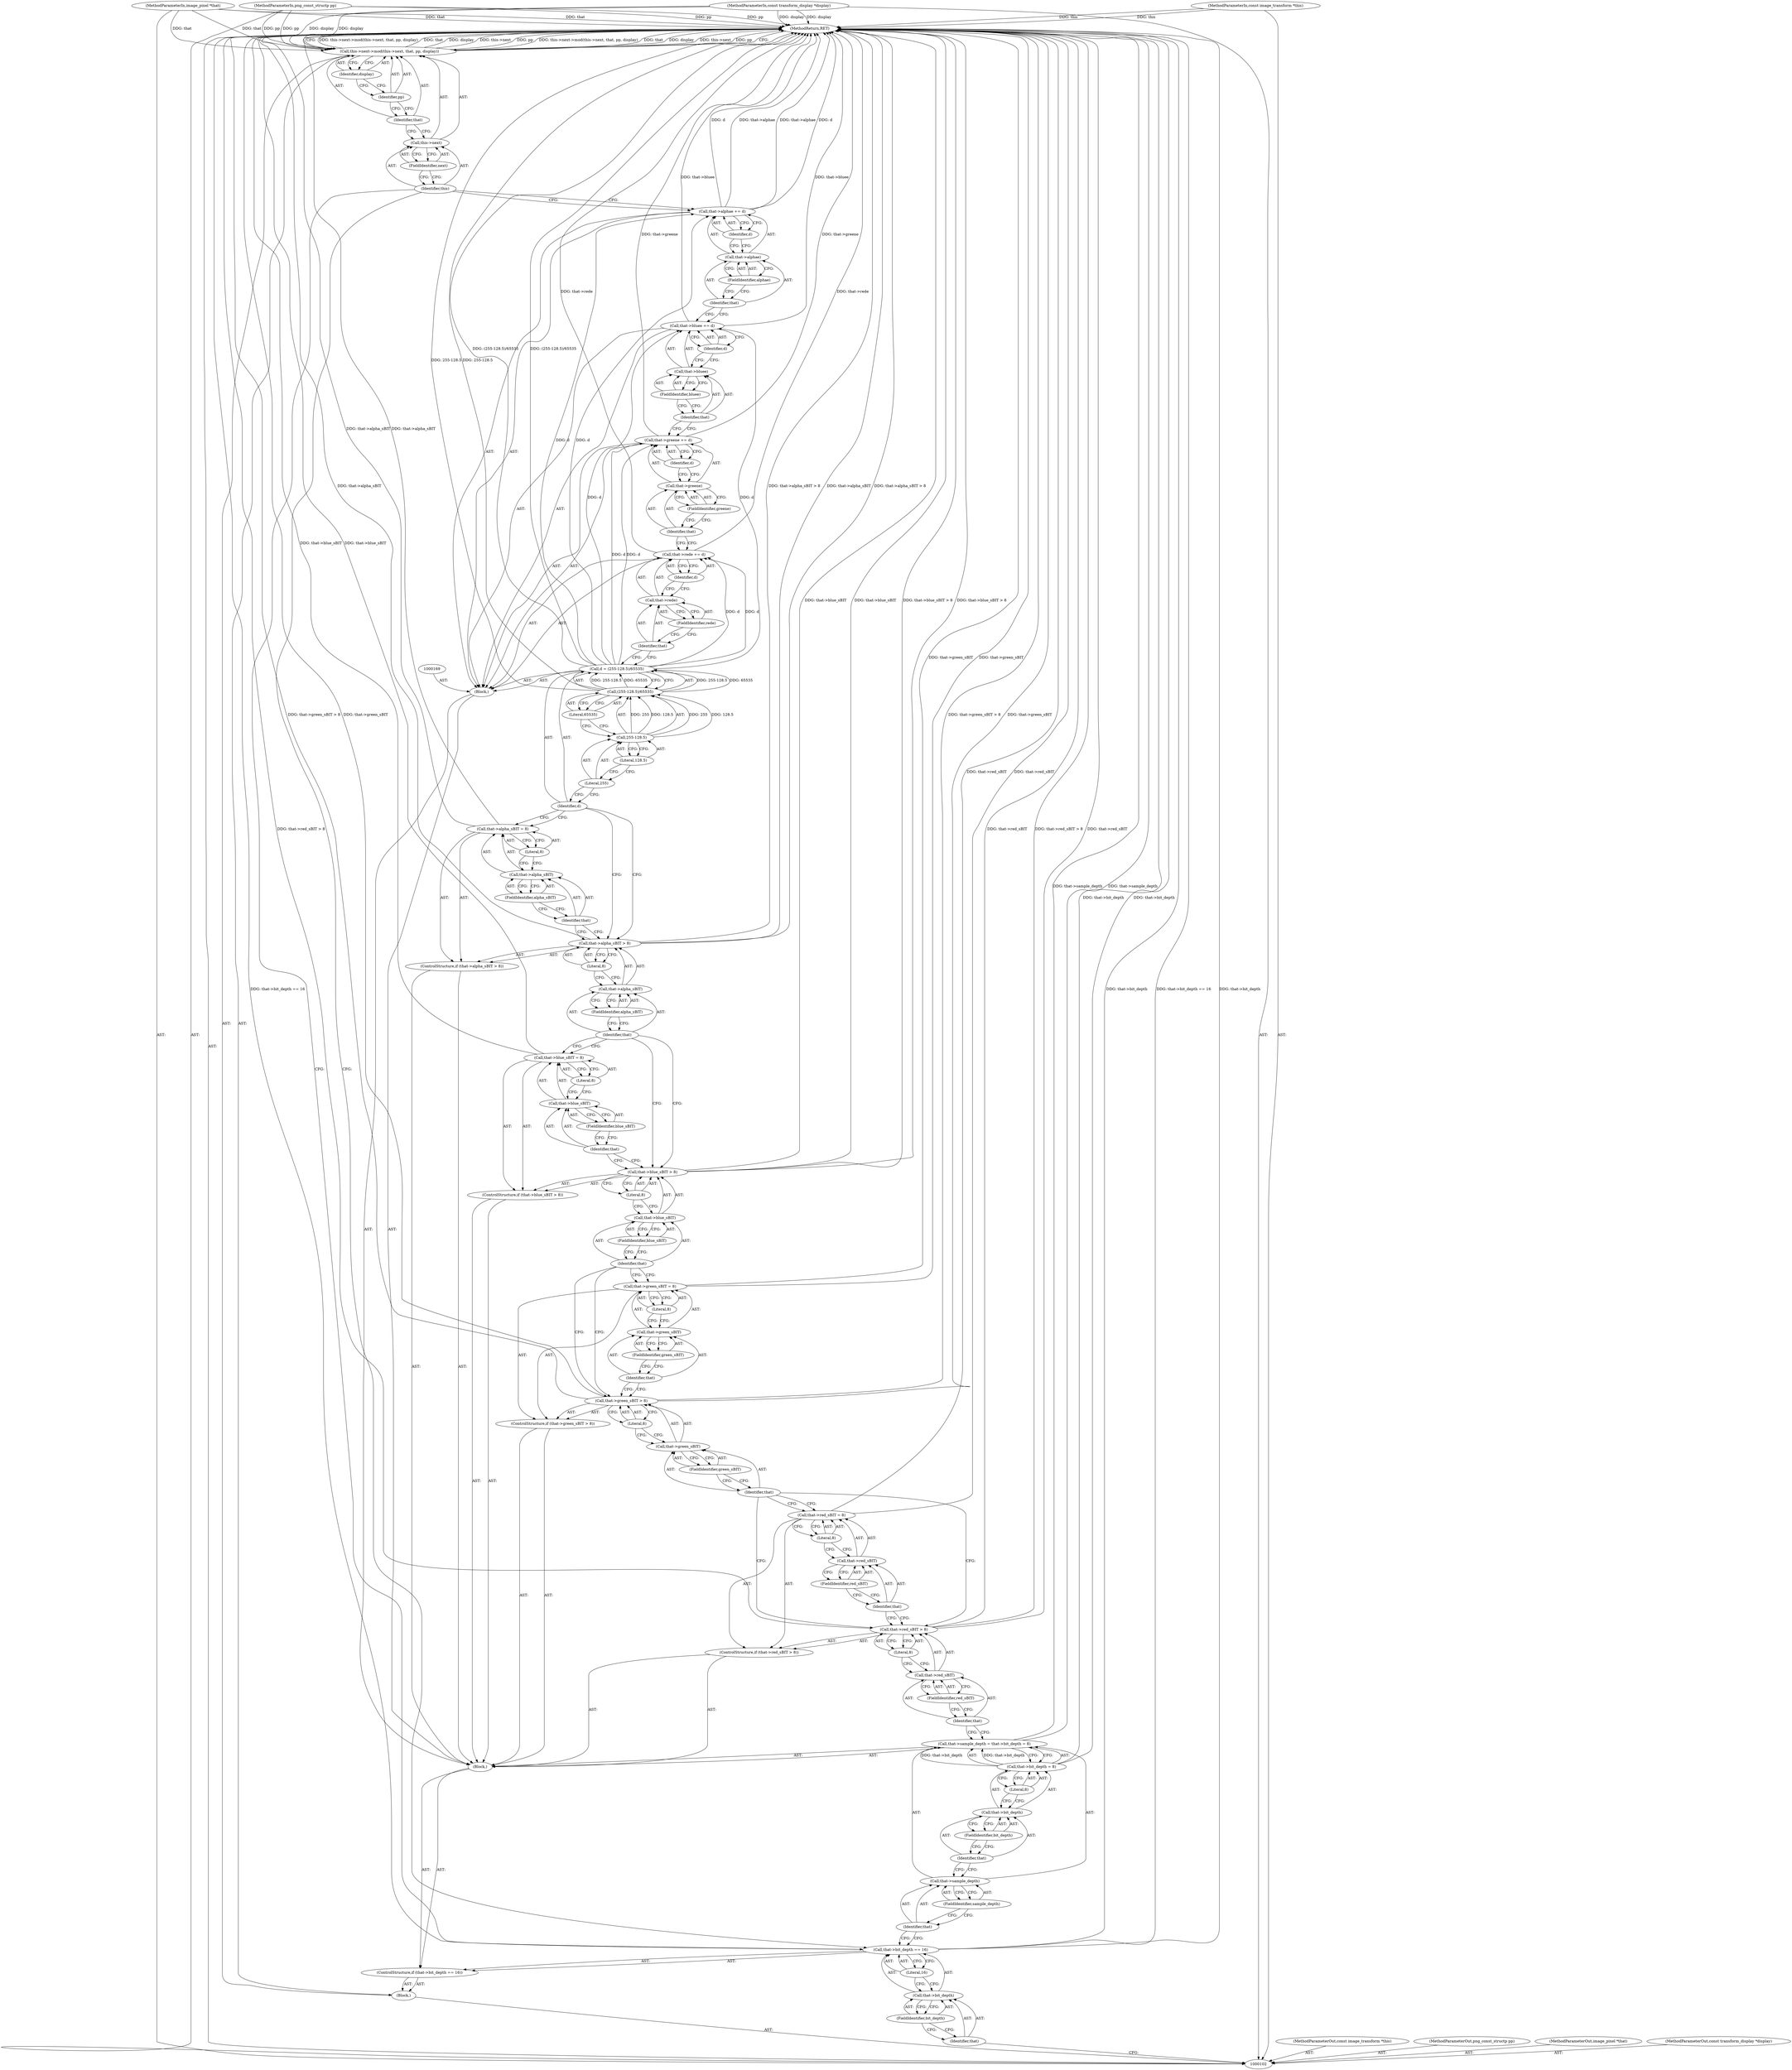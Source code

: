 digraph "0_Android_9d4853418ab2f754c2b63e091c29c5529b8b86ca_83" {
"1000135" [label="(ControlStructure,if (that->green_sBIT > 8))"];
"1000139" [label="(FieldIdentifier,green_sBIT)"];
"1000140" [label="(Literal,8)"];
"1000141" [label="(Call,that->green_sBIT = 8)"];
"1000142" [label="(Call,that->green_sBIT)"];
"1000143" [label="(Identifier,that)"];
"1000144" [label="(FieldIdentifier,green_sBIT)"];
"1000145" [label="(Literal,8)"];
"1000136" [label="(Call,that->green_sBIT > 8)"];
"1000137" [label="(Call,that->green_sBIT)"];
"1000138" [label="(Identifier,that)"];
"1000146" [label="(ControlStructure,if (that->blue_sBIT > 8))"];
"1000150" [label="(FieldIdentifier,blue_sBIT)"];
"1000151" [label="(Literal,8)"];
"1000152" [label="(Call,that->blue_sBIT = 8)"];
"1000153" [label="(Call,that->blue_sBIT)"];
"1000154" [label="(Identifier,that)"];
"1000155" [label="(FieldIdentifier,blue_sBIT)"];
"1000156" [label="(Literal,8)"];
"1000147" [label="(Call,that->blue_sBIT > 8)"];
"1000148" [label="(Call,that->blue_sBIT)"];
"1000149" [label="(Identifier,that)"];
"1000157" [label="(ControlStructure,if (that->alpha_sBIT > 8))"];
"1000161" [label="(FieldIdentifier,alpha_sBIT)"];
"1000162" [label="(Literal,8)"];
"1000163" [label="(Call,that->alpha_sBIT = 8)"];
"1000164" [label="(Call,that->alpha_sBIT)"];
"1000165" [label="(Identifier,that)"];
"1000166" [label="(FieldIdentifier,alpha_sBIT)"];
"1000167" [label="(Literal,8)"];
"1000158" [label="(Call,that->alpha_sBIT > 8)"];
"1000159" [label="(Call,that->alpha_sBIT)"];
"1000160" [label="(Identifier,that)"];
"1000204" [label="(MethodReturn,RET)"];
"1000103" [label="(MethodParameterIn,const image_transform *this)"];
"1000255" [label="(MethodParameterOut,const image_transform *this)"];
"1000105" [label="(MethodParameterIn,png_const_structp pp)"];
"1000257" [label="(MethodParameterOut,png_const_structp pp)"];
"1000104" [label="(MethodParameterIn,image_pixel *that)"];
"1000256" [label="(MethodParameterOut,image_pixel *that)"];
"1000168" [label="(Block,)"];
"1000170" [label="(Call,d = (255-128.5)/65535)"];
"1000171" [label="(Identifier,d)"];
"1000172" [label="(Call,(255-128.5)/65535)"];
"1000173" [label="(Call,255-128.5)"];
"1000174" [label="(Literal,255)"];
"1000175" [label="(Literal,128.5)"];
"1000176" [label="(Literal,65535)"];
"1000177" [label="(Call,that->rede += d)"];
"1000178" [label="(Call,that->rede)"];
"1000179" [label="(Identifier,that)"];
"1000180" [label="(FieldIdentifier,rede)"];
"1000181" [label="(Identifier,d)"];
"1000182" [label="(Call,that->greene += d)"];
"1000183" [label="(Call,that->greene)"];
"1000184" [label="(Identifier,that)"];
"1000185" [label="(FieldIdentifier,greene)"];
"1000186" [label="(Identifier,d)"];
"1000187" [label="(Call,that->bluee += d)"];
"1000188" [label="(Call,that->bluee)"];
"1000189" [label="(Identifier,that)"];
"1000190" [label="(FieldIdentifier,bluee)"];
"1000191" [label="(Identifier,d)"];
"1000192" [label="(Call,that->alphae += d)"];
"1000193" [label="(Call,that->alphae)"];
"1000194" [label="(Identifier,that)"];
"1000195" [label="(FieldIdentifier,alphae)"];
"1000196" [label="(Identifier,d)"];
"1000197" [label="(Call,this->next->mod(this->next, that, pp, display))"];
"1000198" [label="(Call,this->next)"];
"1000199" [label="(Identifier,this)"];
"1000200" [label="(FieldIdentifier,next)"];
"1000201" [label="(Identifier,that)"];
"1000202" [label="(Identifier,pp)"];
"1000203" [label="(Identifier,display)"];
"1000106" [label="(MethodParameterIn,const transform_display *display)"];
"1000258" [label="(MethodParameterOut,const transform_display *display)"];
"1000107" [label="(Block,)"];
"1000112" [label="(FieldIdentifier,bit_depth)"];
"1000113" [label="(Literal,16)"];
"1000108" [label="(ControlStructure,if (that->bit_depth == 16))"];
"1000109" [label="(Call,that->bit_depth == 16)"];
"1000110" [label="(Call,that->bit_depth)"];
"1000111" [label="(Identifier,that)"];
"1000114" [label="(Block,)"];
"1000118" [label="(FieldIdentifier,sample_depth)"];
"1000119" [label="(Call,that->bit_depth = 8)"];
"1000120" [label="(Call,that->bit_depth)"];
"1000121" [label="(Identifier,that)"];
"1000122" [label="(FieldIdentifier,bit_depth)"];
"1000123" [label="(Literal,8)"];
"1000115" [label="(Call,that->sample_depth = that->bit_depth = 8)"];
"1000116" [label="(Call,that->sample_depth)"];
"1000117" [label="(Identifier,that)"];
"1000124" [label="(ControlStructure,if (that->red_sBIT > 8))"];
"1000128" [label="(FieldIdentifier,red_sBIT)"];
"1000129" [label="(Literal,8)"];
"1000130" [label="(Call,that->red_sBIT = 8)"];
"1000131" [label="(Call,that->red_sBIT)"];
"1000132" [label="(Identifier,that)"];
"1000133" [label="(FieldIdentifier,red_sBIT)"];
"1000134" [label="(Literal,8)"];
"1000125" [label="(Call,that->red_sBIT > 8)"];
"1000126" [label="(Call,that->red_sBIT)"];
"1000127" [label="(Identifier,that)"];
"1000135" -> "1000114"  [label="AST: "];
"1000136" -> "1000135"  [label="AST: "];
"1000141" -> "1000135"  [label="AST: "];
"1000139" -> "1000137"  [label="AST: "];
"1000139" -> "1000138"  [label="CFG: "];
"1000137" -> "1000139"  [label="CFG: "];
"1000140" -> "1000136"  [label="AST: "];
"1000140" -> "1000137"  [label="CFG: "];
"1000136" -> "1000140"  [label="CFG: "];
"1000141" -> "1000135"  [label="AST: "];
"1000141" -> "1000145"  [label="CFG: "];
"1000142" -> "1000141"  [label="AST: "];
"1000145" -> "1000141"  [label="AST: "];
"1000149" -> "1000141"  [label="CFG: "];
"1000141" -> "1000204"  [label="DDG: that->green_sBIT"];
"1000142" -> "1000141"  [label="AST: "];
"1000142" -> "1000144"  [label="CFG: "];
"1000143" -> "1000142"  [label="AST: "];
"1000144" -> "1000142"  [label="AST: "];
"1000145" -> "1000142"  [label="CFG: "];
"1000143" -> "1000142"  [label="AST: "];
"1000143" -> "1000136"  [label="CFG: "];
"1000144" -> "1000143"  [label="CFG: "];
"1000144" -> "1000142"  [label="AST: "];
"1000144" -> "1000143"  [label="CFG: "];
"1000142" -> "1000144"  [label="CFG: "];
"1000145" -> "1000141"  [label="AST: "];
"1000145" -> "1000142"  [label="CFG: "];
"1000141" -> "1000145"  [label="CFG: "];
"1000136" -> "1000135"  [label="AST: "];
"1000136" -> "1000140"  [label="CFG: "];
"1000137" -> "1000136"  [label="AST: "];
"1000140" -> "1000136"  [label="AST: "];
"1000143" -> "1000136"  [label="CFG: "];
"1000149" -> "1000136"  [label="CFG: "];
"1000136" -> "1000204"  [label="DDG: that->green_sBIT > 8"];
"1000136" -> "1000204"  [label="DDG: that->green_sBIT"];
"1000137" -> "1000136"  [label="AST: "];
"1000137" -> "1000139"  [label="CFG: "];
"1000138" -> "1000137"  [label="AST: "];
"1000139" -> "1000137"  [label="AST: "];
"1000140" -> "1000137"  [label="CFG: "];
"1000138" -> "1000137"  [label="AST: "];
"1000138" -> "1000130"  [label="CFG: "];
"1000138" -> "1000125"  [label="CFG: "];
"1000139" -> "1000138"  [label="CFG: "];
"1000146" -> "1000114"  [label="AST: "];
"1000147" -> "1000146"  [label="AST: "];
"1000152" -> "1000146"  [label="AST: "];
"1000150" -> "1000148"  [label="AST: "];
"1000150" -> "1000149"  [label="CFG: "];
"1000148" -> "1000150"  [label="CFG: "];
"1000151" -> "1000147"  [label="AST: "];
"1000151" -> "1000148"  [label="CFG: "];
"1000147" -> "1000151"  [label="CFG: "];
"1000152" -> "1000146"  [label="AST: "];
"1000152" -> "1000156"  [label="CFG: "];
"1000153" -> "1000152"  [label="AST: "];
"1000156" -> "1000152"  [label="AST: "];
"1000160" -> "1000152"  [label="CFG: "];
"1000152" -> "1000204"  [label="DDG: that->blue_sBIT"];
"1000153" -> "1000152"  [label="AST: "];
"1000153" -> "1000155"  [label="CFG: "];
"1000154" -> "1000153"  [label="AST: "];
"1000155" -> "1000153"  [label="AST: "];
"1000156" -> "1000153"  [label="CFG: "];
"1000154" -> "1000153"  [label="AST: "];
"1000154" -> "1000147"  [label="CFG: "];
"1000155" -> "1000154"  [label="CFG: "];
"1000155" -> "1000153"  [label="AST: "];
"1000155" -> "1000154"  [label="CFG: "];
"1000153" -> "1000155"  [label="CFG: "];
"1000156" -> "1000152"  [label="AST: "];
"1000156" -> "1000153"  [label="CFG: "];
"1000152" -> "1000156"  [label="CFG: "];
"1000147" -> "1000146"  [label="AST: "];
"1000147" -> "1000151"  [label="CFG: "];
"1000148" -> "1000147"  [label="AST: "];
"1000151" -> "1000147"  [label="AST: "];
"1000154" -> "1000147"  [label="CFG: "];
"1000160" -> "1000147"  [label="CFG: "];
"1000147" -> "1000204"  [label="DDG: that->blue_sBIT"];
"1000147" -> "1000204"  [label="DDG: that->blue_sBIT > 8"];
"1000148" -> "1000147"  [label="AST: "];
"1000148" -> "1000150"  [label="CFG: "];
"1000149" -> "1000148"  [label="AST: "];
"1000150" -> "1000148"  [label="AST: "];
"1000151" -> "1000148"  [label="CFG: "];
"1000149" -> "1000148"  [label="AST: "];
"1000149" -> "1000141"  [label="CFG: "];
"1000149" -> "1000136"  [label="CFG: "];
"1000150" -> "1000149"  [label="CFG: "];
"1000157" -> "1000114"  [label="AST: "];
"1000158" -> "1000157"  [label="AST: "];
"1000163" -> "1000157"  [label="AST: "];
"1000161" -> "1000159"  [label="AST: "];
"1000161" -> "1000160"  [label="CFG: "];
"1000159" -> "1000161"  [label="CFG: "];
"1000162" -> "1000158"  [label="AST: "];
"1000162" -> "1000159"  [label="CFG: "];
"1000158" -> "1000162"  [label="CFG: "];
"1000163" -> "1000157"  [label="AST: "];
"1000163" -> "1000167"  [label="CFG: "];
"1000164" -> "1000163"  [label="AST: "];
"1000167" -> "1000163"  [label="AST: "];
"1000171" -> "1000163"  [label="CFG: "];
"1000163" -> "1000204"  [label="DDG: that->alpha_sBIT"];
"1000164" -> "1000163"  [label="AST: "];
"1000164" -> "1000166"  [label="CFG: "];
"1000165" -> "1000164"  [label="AST: "];
"1000166" -> "1000164"  [label="AST: "];
"1000167" -> "1000164"  [label="CFG: "];
"1000165" -> "1000164"  [label="AST: "];
"1000165" -> "1000158"  [label="CFG: "];
"1000166" -> "1000165"  [label="CFG: "];
"1000166" -> "1000164"  [label="AST: "];
"1000166" -> "1000165"  [label="CFG: "];
"1000164" -> "1000166"  [label="CFG: "];
"1000167" -> "1000163"  [label="AST: "];
"1000167" -> "1000164"  [label="CFG: "];
"1000163" -> "1000167"  [label="CFG: "];
"1000158" -> "1000157"  [label="AST: "];
"1000158" -> "1000162"  [label="CFG: "];
"1000159" -> "1000158"  [label="AST: "];
"1000162" -> "1000158"  [label="AST: "];
"1000165" -> "1000158"  [label="CFG: "];
"1000171" -> "1000158"  [label="CFG: "];
"1000158" -> "1000204"  [label="DDG: that->alpha_sBIT"];
"1000158" -> "1000204"  [label="DDG: that->alpha_sBIT > 8"];
"1000159" -> "1000158"  [label="AST: "];
"1000159" -> "1000161"  [label="CFG: "];
"1000160" -> "1000159"  [label="AST: "];
"1000161" -> "1000159"  [label="AST: "];
"1000162" -> "1000159"  [label="CFG: "];
"1000160" -> "1000159"  [label="AST: "];
"1000160" -> "1000152"  [label="CFG: "];
"1000160" -> "1000147"  [label="CFG: "];
"1000161" -> "1000160"  [label="CFG: "];
"1000204" -> "1000102"  [label="AST: "];
"1000204" -> "1000197"  [label="CFG: "];
"1000104" -> "1000204"  [label="DDG: that"];
"1000105" -> "1000204"  [label="DDG: pp"];
"1000147" -> "1000204"  [label="DDG: that->blue_sBIT"];
"1000147" -> "1000204"  [label="DDG: that->blue_sBIT > 8"];
"1000152" -> "1000204"  [label="DDG: that->blue_sBIT"];
"1000197" -> "1000204"  [label="DDG: this->next->mod(this->next, that, pp, display)"];
"1000197" -> "1000204"  [label="DDG: that"];
"1000197" -> "1000204"  [label="DDG: display"];
"1000197" -> "1000204"  [label="DDG: this->next"];
"1000197" -> "1000204"  [label="DDG: pp"];
"1000136" -> "1000204"  [label="DDG: that->green_sBIT > 8"];
"1000136" -> "1000204"  [label="DDG: that->green_sBIT"];
"1000158" -> "1000204"  [label="DDG: that->alpha_sBIT"];
"1000158" -> "1000204"  [label="DDG: that->alpha_sBIT > 8"];
"1000187" -> "1000204"  [label="DDG: that->bluee"];
"1000177" -> "1000204"  [label="DDG: that->rede"];
"1000163" -> "1000204"  [label="DDG: that->alpha_sBIT"];
"1000125" -> "1000204"  [label="DDG: that->red_sBIT"];
"1000125" -> "1000204"  [label="DDG: that->red_sBIT > 8"];
"1000170" -> "1000204"  [label="DDG: (255-128.5)/65535"];
"1000141" -> "1000204"  [label="DDG: that->green_sBIT"];
"1000103" -> "1000204"  [label="DDG: this"];
"1000192" -> "1000204"  [label="DDG: that->alphae"];
"1000192" -> "1000204"  [label="DDG: d"];
"1000109" -> "1000204"  [label="DDG: that->bit_depth"];
"1000109" -> "1000204"  [label="DDG: that->bit_depth == 16"];
"1000119" -> "1000204"  [label="DDG: that->bit_depth"];
"1000172" -> "1000204"  [label="DDG: 255-128.5"];
"1000115" -> "1000204"  [label="DDG: that->sample_depth"];
"1000182" -> "1000204"  [label="DDG: that->greene"];
"1000106" -> "1000204"  [label="DDG: display"];
"1000130" -> "1000204"  [label="DDG: that->red_sBIT"];
"1000103" -> "1000102"  [label="AST: "];
"1000103" -> "1000204"  [label="DDG: this"];
"1000255" -> "1000102"  [label="AST: "];
"1000105" -> "1000102"  [label="AST: "];
"1000105" -> "1000204"  [label="DDG: pp"];
"1000105" -> "1000197"  [label="DDG: pp"];
"1000257" -> "1000102"  [label="AST: "];
"1000104" -> "1000102"  [label="AST: "];
"1000104" -> "1000204"  [label="DDG: that"];
"1000104" -> "1000197"  [label="DDG: that"];
"1000256" -> "1000102"  [label="AST: "];
"1000168" -> "1000114"  [label="AST: "];
"1000169" -> "1000168"  [label="AST: "];
"1000170" -> "1000168"  [label="AST: "];
"1000177" -> "1000168"  [label="AST: "];
"1000182" -> "1000168"  [label="AST: "];
"1000187" -> "1000168"  [label="AST: "];
"1000192" -> "1000168"  [label="AST: "];
"1000170" -> "1000168"  [label="AST: "];
"1000170" -> "1000172"  [label="CFG: "];
"1000171" -> "1000170"  [label="AST: "];
"1000172" -> "1000170"  [label="AST: "];
"1000179" -> "1000170"  [label="CFG: "];
"1000170" -> "1000204"  [label="DDG: (255-128.5)/65535"];
"1000172" -> "1000170"  [label="DDG: 255-128.5"];
"1000172" -> "1000170"  [label="DDG: 65535"];
"1000170" -> "1000177"  [label="DDG: d"];
"1000170" -> "1000182"  [label="DDG: d"];
"1000170" -> "1000187"  [label="DDG: d"];
"1000170" -> "1000192"  [label="DDG: d"];
"1000171" -> "1000170"  [label="AST: "];
"1000171" -> "1000163"  [label="CFG: "];
"1000171" -> "1000158"  [label="CFG: "];
"1000174" -> "1000171"  [label="CFG: "];
"1000172" -> "1000170"  [label="AST: "];
"1000172" -> "1000176"  [label="CFG: "];
"1000173" -> "1000172"  [label="AST: "];
"1000176" -> "1000172"  [label="AST: "];
"1000170" -> "1000172"  [label="CFG: "];
"1000172" -> "1000204"  [label="DDG: 255-128.5"];
"1000172" -> "1000170"  [label="DDG: 255-128.5"];
"1000172" -> "1000170"  [label="DDG: 65535"];
"1000173" -> "1000172"  [label="DDG: 255"];
"1000173" -> "1000172"  [label="DDG: 128.5"];
"1000173" -> "1000172"  [label="AST: "];
"1000173" -> "1000175"  [label="CFG: "];
"1000174" -> "1000173"  [label="AST: "];
"1000175" -> "1000173"  [label="AST: "];
"1000176" -> "1000173"  [label="CFG: "];
"1000173" -> "1000172"  [label="DDG: 255"];
"1000173" -> "1000172"  [label="DDG: 128.5"];
"1000174" -> "1000173"  [label="AST: "];
"1000174" -> "1000171"  [label="CFG: "];
"1000175" -> "1000174"  [label="CFG: "];
"1000175" -> "1000173"  [label="AST: "];
"1000175" -> "1000174"  [label="CFG: "];
"1000173" -> "1000175"  [label="CFG: "];
"1000176" -> "1000172"  [label="AST: "];
"1000176" -> "1000173"  [label="CFG: "];
"1000172" -> "1000176"  [label="CFG: "];
"1000177" -> "1000168"  [label="AST: "];
"1000177" -> "1000181"  [label="CFG: "];
"1000178" -> "1000177"  [label="AST: "];
"1000181" -> "1000177"  [label="AST: "];
"1000184" -> "1000177"  [label="CFG: "];
"1000177" -> "1000204"  [label="DDG: that->rede"];
"1000170" -> "1000177"  [label="DDG: d"];
"1000178" -> "1000177"  [label="AST: "];
"1000178" -> "1000180"  [label="CFG: "];
"1000179" -> "1000178"  [label="AST: "];
"1000180" -> "1000178"  [label="AST: "];
"1000181" -> "1000178"  [label="CFG: "];
"1000179" -> "1000178"  [label="AST: "];
"1000179" -> "1000170"  [label="CFG: "];
"1000180" -> "1000179"  [label="CFG: "];
"1000180" -> "1000178"  [label="AST: "];
"1000180" -> "1000179"  [label="CFG: "];
"1000178" -> "1000180"  [label="CFG: "];
"1000181" -> "1000177"  [label="AST: "];
"1000181" -> "1000178"  [label="CFG: "];
"1000177" -> "1000181"  [label="CFG: "];
"1000182" -> "1000168"  [label="AST: "];
"1000182" -> "1000186"  [label="CFG: "];
"1000183" -> "1000182"  [label="AST: "];
"1000186" -> "1000182"  [label="AST: "];
"1000189" -> "1000182"  [label="CFG: "];
"1000182" -> "1000204"  [label="DDG: that->greene"];
"1000170" -> "1000182"  [label="DDG: d"];
"1000183" -> "1000182"  [label="AST: "];
"1000183" -> "1000185"  [label="CFG: "];
"1000184" -> "1000183"  [label="AST: "];
"1000185" -> "1000183"  [label="AST: "];
"1000186" -> "1000183"  [label="CFG: "];
"1000184" -> "1000183"  [label="AST: "];
"1000184" -> "1000177"  [label="CFG: "];
"1000185" -> "1000184"  [label="CFG: "];
"1000185" -> "1000183"  [label="AST: "];
"1000185" -> "1000184"  [label="CFG: "];
"1000183" -> "1000185"  [label="CFG: "];
"1000186" -> "1000182"  [label="AST: "];
"1000186" -> "1000183"  [label="CFG: "];
"1000182" -> "1000186"  [label="CFG: "];
"1000187" -> "1000168"  [label="AST: "];
"1000187" -> "1000191"  [label="CFG: "];
"1000188" -> "1000187"  [label="AST: "];
"1000191" -> "1000187"  [label="AST: "];
"1000194" -> "1000187"  [label="CFG: "];
"1000187" -> "1000204"  [label="DDG: that->bluee"];
"1000170" -> "1000187"  [label="DDG: d"];
"1000188" -> "1000187"  [label="AST: "];
"1000188" -> "1000190"  [label="CFG: "];
"1000189" -> "1000188"  [label="AST: "];
"1000190" -> "1000188"  [label="AST: "];
"1000191" -> "1000188"  [label="CFG: "];
"1000189" -> "1000188"  [label="AST: "];
"1000189" -> "1000182"  [label="CFG: "];
"1000190" -> "1000189"  [label="CFG: "];
"1000190" -> "1000188"  [label="AST: "];
"1000190" -> "1000189"  [label="CFG: "];
"1000188" -> "1000190"  [label="CFG: "];
"1000191" -> "1000187"  [label="AST: "];
"1000191" -> "1000188"  [label="CFG: "];
"1000187" -> "1000191"  [label="CFG: "];
"1000192" -> "1000168"  [label="AST: "];
"1000192" -> "1000196"  [label="CFG: "];
"1000193" -> "1000192"  [label="AST: "];
"1000196" -> "1000192"  [label="AST: "];
"1000199" -> "1000192"  [label="CFG: "];
"1000192" -> "1000204"  [label="DDG: that->alphae"];
"1000192" -> "1000204"  [label="DDG: d"];
"1000170" -> "1000192"  [label="DDG: d"];
"1000193" -> "1000192"  [label="AST: "];
"1000193" -> "1000195"  [label="CFG: "];
"1000194" -> "1000193"  [label="AST: "];
"1000195" -> "1000193"  [label="AST: "];
"1000196" -> "1000193"  [label="CFG: "];
"1000194" -> "1000193"  [label="AST: "];
"1000194" -> "1000187"  [label="CFG: "];
"1000195" -> "1000194"  [label="CFG: "];
"1000195" -> "1000193"  [label="AST: "];
"1000195" -> "1000194"  [label="CFG: "];
"1000193" -> "1000195"  [label="CFG: "];
"1000196" -> "1000192"  [label="AST: "];
"1000196" -> "1000193"  [label="CFG: "];
"1000192" -> "1000196"  [label="CFG: "];
"1000197" -> "1000107"  [label="AST: "];
"1000197" -> "1000203"  [label="CFG: "];
"1000198" -> "1000197"  [label="AST: "];
"1000201" -> "1000197"  [label="AST: "];
"1000202" -> "1000197"  [label="AST: "];
"1000203" -> "1000197"  [label="AST: "];
"1000204" -> "1000197"  [label="CFG: "];
"1000197" -> "1000204"  [label="DDG: this->next->mod(this->next, that, pp, display)"];
"1000197" -> "1000204"  [label="DDG: that"];
"1000197" -> "1000204"  [label="DDG: display"];
"1000197" -> "1000204"  [label="DDG: this->next"];
"1000197" -> "1000204"  [label="DDG: pp"];
"1000104" -> "1000197"  [label="DDG: that"];
"1000105" -> "1000197"  [label="DDG: pp"];
"1000106" -> "1000197"  [label="DDG: display"];
"1000198" -> "1000197"  [label="AST: "];
"1000198" -> "1000200"  [label="CFG: "];
"1000199" -> "1000198"  [label="AST: "];
"1000200" -> "1000198"  [label="AST: "];
"1000201" -> "1000198"  [label="CFG: "];
"1000199" -> "1000198"  [label="AST: "];
"1000199" -> "1000192"  [label="CFG: "];
"1000199" -> "1000109"  [label="CFG: "];
"1000200" -> "1000199"  [label="CFG: "];
"1000200" -> "1000198"  [label="AST: "];
"1000200" -> "1000199"  [label="CFG: "];
"1000198" -> "1000200"  [label="CFG: "];
"1000201" -> "1000197"  [label="AST: "];
"1000201" -> "1000198"  [label="CFG: "];
"1000202" -> "1000201"  [label="CFG: "];
"1000202" -> "1000197"  [label="AST: "];
"1000202" -> "1000201"  [label="CFG: "];
"1000203" -> "1000202"  [label="CFG: "];
"1000203" -> "1000197"  [label="AST: "];
"1000203" -> "1000202"  [label="CFG: "];
"1000197" -> "1000203"  [label="CFG: "];
"1000106" -> "1000102"  [label="AST: "];
"1000106" -> "1000204"  [label="DDG: display"];
"1000106" -> "1000197"  [label="DDG: display"];
"1000258" -> "1000102"  [label="AST: "];
"1000107" -> "1000102"  [label="AST: "];
"1000108" -> "1000107"  [label="AST: "];
"1000197" -> "1000107"  [label="AST: "];
"1000112" -> "1000110"  [label="AST: "];
"1000112" -> "1000111"  [label="CFG: "];
"1000110" -> "1000112"  [label="CFG: "];
"1000113" -> "1000109"  [label="AST: "];
"1000113" -> "1000110"  [label="CFG: "];
"1000109" -> "1000113"  [label="CFG: "];
"1000108" -> "1000107"  [label="AST: "];
"1000109" -> "1000108"  [label="AST: "];
"1000114" -> "1000108"  [label="AST: "];
"1000109" -> "1000108"  [label="AST: "];
"1000109" -> "1000113"  [label="CFG: "];
"1000110" -> "1000109"  [label="AST: "];
"1000113" -> "1000109"  [label="AST: "];
"1000117" -> "1000109"  [label="CFG: "];
"1000199" -> "1000109"  [label="CFG: "];
"1000109" -> "1000204"  [label="DDG: that->bit_depth"];
"1000109" -> "1000204"  [label="DDG: that->bit_depth == 16"];
"1000110" -> "1000109"  [label="AST: "];
"1000110" -> "1000112"  [label="CFG: "];
"1000111" -> "1000110"  [label="AST: "];
"1000112" -> "1000110"  [label="AST: "];
"1000113" -> "1000110"  [label="CFG: "];
"1000111" -> "1000110"  [label="AST: "];
"1000111" -> "1000102"  [label="CFG: "];
"1000112" -> "1000111"  [label="CFG: "];
"1000114" -> "1000108"  [label="AST: "];
"1000115" -> "1000114"  [label="AST: "];
"1000124" -> "1000114"  [label="AST: "];
"1000135" -> "1000114"  [label="AST: "];
"1000146" -> "1000114"  [label="AST: "];
"1000157" -> "1000114"  [label="AST: "];
"1000168" -> "1000114"  [label="AST: "];
"1000118" -> "1000116"  [label="AST: "];
"1000118" -> "1000117"  [label="CFG: "];
"1000116" -> "1000118"  [label="CFG: "];
"1000119" -> "1000115"  [label="AST: "];
"1000119" -> "1000123"  [label="CFG: "];
"1000120" -> "1000119"  [label="AST: "];
"1000123" -> "1000119"  [label="AST: "];
"1000115" -> "1000119"  [label="CFG: "];
"1000119" -> "1000204"  [label="DDG: that->bit_depth"];
"1000119" -> "1000115"  [label="DDG: that->bit_depth"];
"1000120" -> "1000119"  [label="AST: "];
"1000120" -> "1000122"  [label="CFG: "];
"1000121" -> "1000120"  [label="AST: "];
"1000122" -> "1000120"  [label="AST: "];
"1000123" -> "1000120"  [label="CFG: "];
"1000121" -> "1000120"  [label="AST: "];
"1000121" -> "1000116"  [label="CFG: "];
"1000122" -> "1000121"  [label="CFG: "];
"1000122" -> "1000120"  [label="AST: "];
"1000122" -> "1000121"  [label="CFG: "];
"1000120" -> "1000122"  [label="CFG: "];
"1000123" -> "1000119"  [label="AST: "];
"1000123" -> "1000120"  [label="CFG: "];
"1000119" -> "1000123"  [label="CFG: "];
"1000115" -> "1000114"  [label="AST: "];
"1000115" -> "1000119"  [label="CFG: "];
"1000116" -> "1000115"  [label="AST: "];
"1000119" -> "1000115"  [label="AST: "];
"1000127" -> "1000115"  [label="CFG: "];
"1000115" -> "1000204"  [label="DDG: that->sample_depth"];
"1000119" -> "1000115"  [label="DDG: that->bit_depth"];
"1000116" -> "1000115"  [label="AST: "];
"1000116" -> "1000118"  [label="CFG: "];
"1000117" -> "1000116"  [label="AST: "];
"1000118" -> "1000116"  [label="AST: "];
"1000121" -> "1000116"  [label="CFG: "];
"1000117" -> "1000116"  [label="AST: "];
"1000117" -> "1000109"  [label="CFG: "];
"1000118" -> "1000117"  [label="CFG: "];
"1000124" -> "1000114"  [label="AST: "];
"1000125" -> "1000124"  [label="AST: "];
"1000130" -> "1000124"  [label="AST: "];
"1000128" -> "1000126"  [label="AST: "];
"1000128" -> "1000127"  [label="CFG: "];
"1000126" -> "1000128"  [label="CFG: "];
"1000129" -> "1000125"  [label="AST: "];
"1000129" -> "1000126"  [label="CFG: "];
"1000125" -> "1000129"  [label="CFG: "];
"1000130" -> "1000124"  [label="AST: "];
"1000130" -> "1000134"  [label="CFG: "];
"1000131" -> "1000130"  [label="AST: "];
"1000134" -> "1000130"  [label="AST: "];
"1000138" -> "1000130"  [label="CFG: "];
"1000130" -> "1000204"  [label="DDG: that->red_sBIT"];
"1000131" -> "1000130"  [label="AST: "];
"1000131" -> "1000133"  [label="CFG: "];
"1000132" -> "1000131"  [label="AST: "];
"1000133" -> "1000131"  [label="AST: "];
"1000134" -> "1000131"  [label="CFG: "];
"1000132" -> "1000131"  [label="AST: "];
"1000132" -> "1000125"  [label="CFG: "];
"1000133" -> "1000132"  [label="CFG: "];
"1000133" -> "1000131"  [label="AST: "];
"1000133" -> "1000132"  [label="CFG: "];
"1000131" -> "1000133"  [label="CFG: "];
"1000134" -> "1000130"  [label="AST: "];
"1000134" -> "1000131"  [label="CFG: "];
"1000130" -> "1000134"  [label="CFG: "];
"1000125" -> "1000124"  [label="AST: "];
"1000125" -> "1000129"  [label="CFG: "];
"1000126" -> "1000125"  [label="AST: "];
"1000129" -> "1000125"  [label="AST: "];
"1000132" -> "1000125"  [label="CFG: "];
"1000138" -> "1000125"  [label="CFG: "];
"1000125" -> "1000204"  [label="DDG: that->red_sBIT"];
"1000125" -> "1000204"  [label="DDG: that->red_sBIT > 8"];
"1000126" -> "1000125"  [label="AST: "];
"1000126" -> "1000128"  [label="CFG: "];
"1000127" -> "1000126"  [label="AST: "];
"1000128" -> "1000126"  [label="AST: "];
"1000129" -> "1000126"  [label="CFG: "];
"1000127" -> "1000126"  [label="AST: "];
"1000127" -> "1000115"  [label="CFG: "];
"1000128" -> "1000127"  [label="CFG: "];
}
